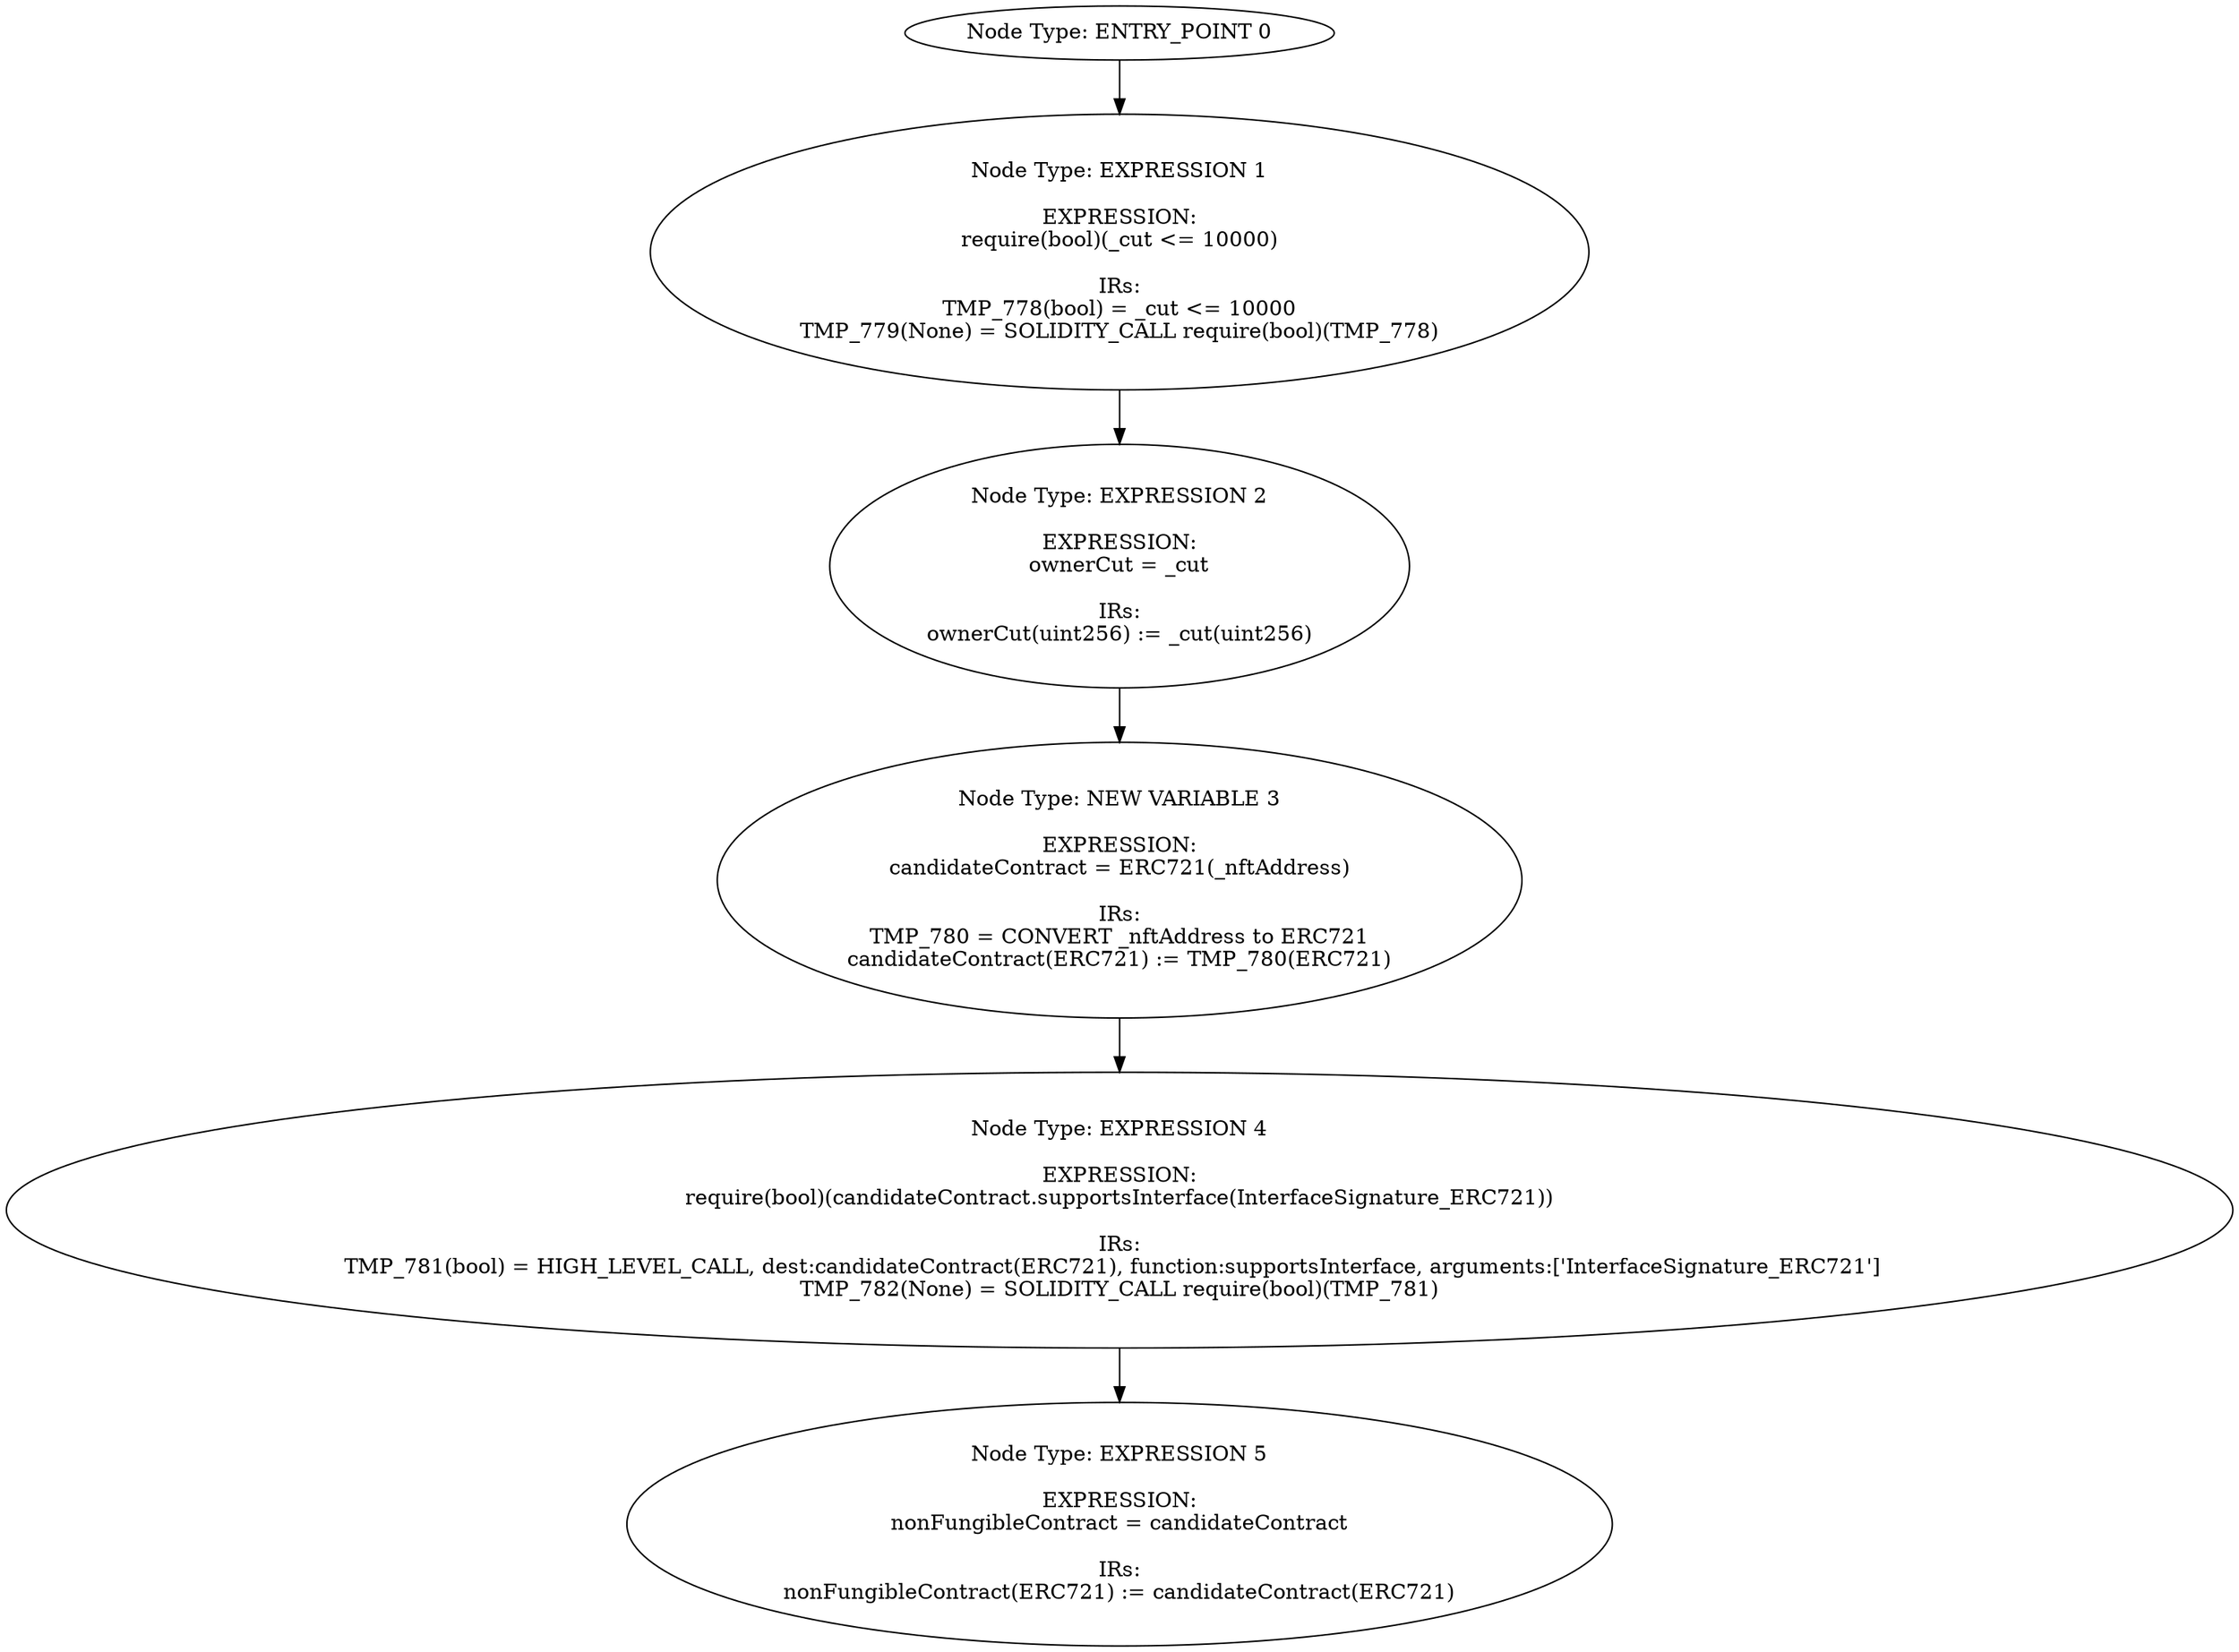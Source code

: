 digraph{
0[label="Node Type: ENTRY_POINT 0
"];
0->1;
1[label="Node Type: EXPRESSION 1

EXPRESSION:
require(bool)(_cut <= 10000)

IRs:
TMP_778(bool) = _cut <= 10000
TMP_779(None) = SOLIDITY_CALL require(bool)(TMP_778)"];
1->2;
2[label="Node Type: EXPRESSION 2

EXPRESSION:
ownerCut = _cut

IRs:
ownerCut(uint256) := _cut(uint256)"];
2->3;
3[label="Node Type: NEW VARIABLE 3

EXPRESSION:
candidateContract = ERC721(_nftAddress)

IRs:
TMP_780 = CONVERT _nftAddress to ERC721
candidateContract(ERC721) := TMP_780(ERC721)"];
3->4;
4[label="Node Type: EXPRESSION 4

EXPRESSION:
require(bool)(candidateContract.supportsInterface(InterfaceSignature_ERC721))

IRs:
TMP_781(bool) = HIGH_LEVEL_CALL, dest:candidateContract(ERC721), function:supportsInterface, arguments:['InterfaceSignature_ERC721']  
TMP_782(None) = SOLIDITY_CALL require(bool)(TMP_781)"];
4->5;
5[label="Node Type: EXPRESSION 5

EXPRESSION:
nonFungibleContract = candidateContract

IRs:
nonFungibleContract(ERC721) := candidateContract(ERC721)"];
}

